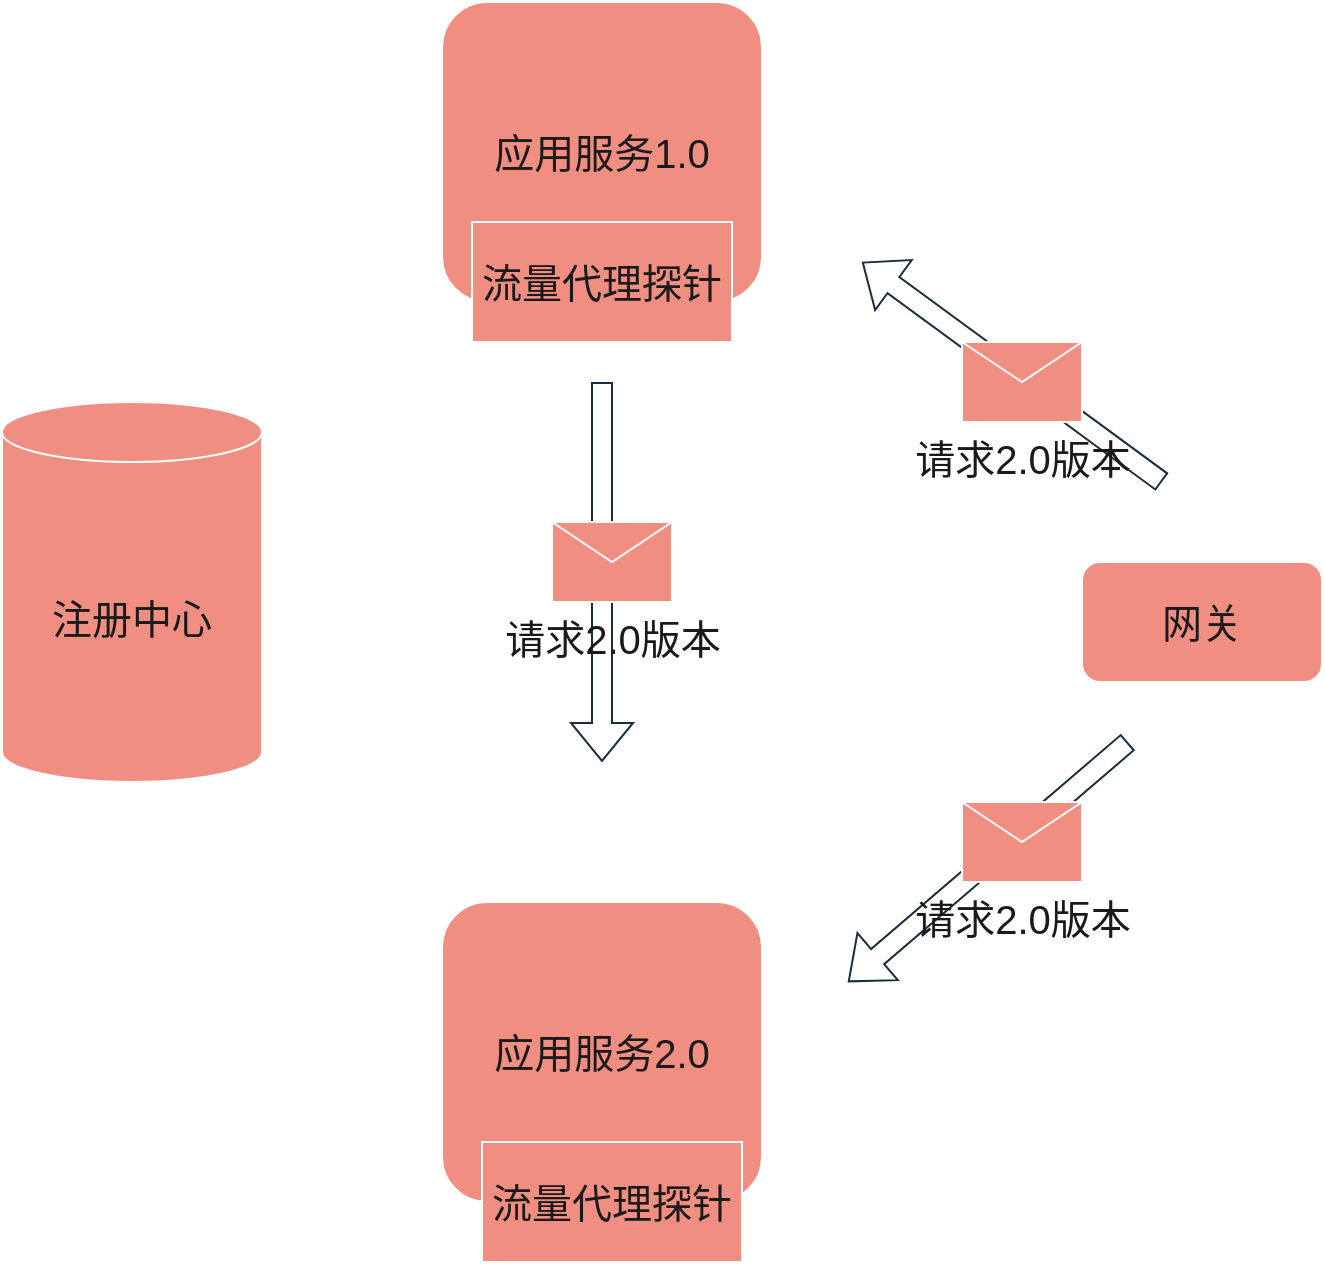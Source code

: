 <mxfile version="24.2.2" type="github">
  <diagram name="第 1 页" id="7Jx2mMv3sMBKx3pkTRuc">
    <mxGraphModel dx="2876" dy="1066" grid="1" gridSize="10" guides="1" tooltips="1" connect="1" arrows="1" fold="1" page="1" pageScale="1" pageWidth="827" pageHeight="1169" math="0" shadow="0">
      <root>
        <mxCell id="0" />
        <mxCell id="1" parent="0" />
        <mxCell id="hwdEK5ECp7bkSCBb9X3i-2" value="&lt;font style=&quot;font-size: 20px;&quot;&gt;应用服务1.0&lt;/font&gt;" style="rounded=1;whiteSpace=wrap;html=1;labelBackgroundColor=none;fillColor=#F08E81;strokeColor=#FFFFFF;fontColor=#1A1A1A;" vertex="1" parent="1">
          <mxGeometry x="140" y="40" width="160" height="150" as="geometry" />
        </mxCell>
        <mxCell id="hwdEK5ECp7bkSCBb9X3i-3" value="&lt;font style=&quot;font-size: 20px;&quot;&gt;流量代理探针&lt;/font&gt;" style="rounded=0;whiteSpace=wrap;html=1;labelBackgroundColor=none;fillColor=#F08E81;strokeColor=#FFFFFF;fontColor=#1A1A1A;" vertex="1" parent="1">
          <mxGeometry x="155" y="150" width="130" height="60" as="geometry" />
        </mxCell>
        <mxCell id="hwdEK5ECp7bkSCBb9X3i-4" value="&lt;font style=&quot;font-size: 20px;&quot;&gt;应用服务2.0&lt;/font&gt;" style="rounded=1;whiteSpace=wrap;html=1;labelBackgroundColor=none;fillColor=#F08E81;strokeColor=#FFFFFF;fontColor=#1A1A1A;" vertex="1" parent="1">
          <mxGeometry x="140" y="490" width="160" height="150" as="geometry" />
        </mxCell>
        <mxCell id="hwdEK5ECp7bkSCBb9X3i-5" value="&lt;font style=&quot;font-size: 20px;&quot;&gt;流量代理探针&lt;/font&gt;" style="rounded=0;whiteSpace=wrap;html=1;labelBackgroundColor=none;fillColor=#F08E81;strokeColor=#FFFFFF;fontColor=#1A1A1A;" vertex="1" parent="1">
          <mxGeometry x="160" y="610" width="130" height="60" as="geometry" />
        </mxCell>
        <mxCell id="hwdEK5ECp7bkSCBb9X3i-7" value="&lt;font style=&quot;font-size: 20px;&quot;&gt;注册中心&lt;/font&gt;" style="shape=cylinder3;whiteSpace=wrap;html=1;boundedLbl=1;backgroundOutline=1;size=15;labelBackgroundColor=none;fillColor=#F08E81;strokeColor=#FFFFFF;fontColor=#1A1A1A;" vertex="1" parent="1">
          <mxGeometry x="-80" y="240" width="130" height="190" as="geometry" />
        </mxCell>
        <mxCell id="hwdEK5ECp7bkSCBb9X3i-8" value="&lt;font style=&quot;font-size: 20px;&quot;&gt;网关&lt;/font&gt;" style="rounded=1;whiteSpace=wrap;html=1;labelBackgroundColor=none;fillColor=#F08E81;strokeColor=#FFFFFF;fontColor=#1A1A1A;" vertex="1" parent="1">
          <mxGeometry x="460" y="320" width="120" height="60" as="geometry" />
        </mxCell>
        <mxCell id="hwdEK5ECp7bkSCBb9X3i-9" value="" style="shape=flexArrow;endArrow=classic;html=1;rounded=0;labelBackgroundColor=none;strokeColor=#182E3E;fontColor=default;" edge="1" parent="1">
          <mxGeometry width="50" height="50" relative="1" as="geometry">
            <mxPoint x="500" y="280" as="sourcePoint" />
            <mxPoint x="350" y="170" as="targetPoint" />
          </mxGeometry>
        </mxCell>
        <mxCell id="hwdEK5ECp7bkSCBb9X3i-10" value="&lt;font style=&quot;font-size: 20px;&quot;&gt;请求2.0版本&lt;/font&gt;" style="shape=message;html=1;html=1;outlineConnect=0;labelPosition=center;verticalLabelPosition=bottom;align=center;verticalAlign=top;labelBackgroundColor=none;fillColor=#F08E81;strokeColor=#FFFFFF;fontColor=#1A1A1A;" vertex="1" parent="1">
          <mxGeometry x="400" y="210" width="60" height="40" as="geometry" />
        </mxCell>
        <mxCell id="hwdEK5ECp7bkSCBb9X3i-12" value="" style="shape=flexArrow;endArrow=classic;html=1;rounded=0;labelBackgroundColor=none;strokeColor=#182E3E;fontColor=default;" edge="1" parent="1">
          <mxGeometry width="50" height="50" relative="1" as="geometry">
            <mxPoint x="483" y="410" as="sourcePoint" />
            <mxPoint x="343" y="530" as="targetPoint" />
          </mxGeometry>
        </mxCell>
        <mxCell id="hwdEK5ECp7bkSCBb9X3i-11" value="&lt;font style=&quot;font-size: 20px;&quot;&gt;请求2.0版本&lt;/font&gt;" style="shape=message;html=1;html=1;outlineConnect=0;labelPosition=center;verticalLabelPosition=bottom;align=center;verticalAlign=top;labelBackgroundColor=none;fillColor=#F08E81;strokeColor=#FFFFFF;fontColor=#1A1A1A;" vertex="1" parent="1">
          <mxGeometry x="400" y="440" width="60" height="40" as="geometry" />
        </mxCell>
        <mxCell id="hwdEK5ECp7bkSCBb9X3i-24" value="" style="shape=flexArrow;endArrow=classic;html=1;rounded=0;labelBackgroundColor=none;strokeColor=#182E3E;fontColor=default;" edge="1" parent="1">
          <mxGeometry width="50" height="50" relative="1" as="geometry">
            <mxPoint x="220" y="230" as="sourcePoint" />
            <mxPoint x="220" y="420" as="targetPoint" />
          </mxGeometry>
        </mxCell>
        <mxCell id="hwdEK5ECp7bkSCBb9X3i-18" value="&lt;font style=&quot;font-size: 20px;&quot;&gt;请求2.0版本&lt;/font&gt;" style="shape=message;html=1;html=1;outlineConnect=0;labelPosition=center;verticalLabelPosition=bottom;align=center;verticalAlign=top;labelBackgroundColor=none;fillColor=#F08E81;strokeColor=#FFFFFF;fontColor=#1A1A1A;" vertex="1" parent="1">
          <mxGeometry x="195" y="300" width="60" height="40" as="geometry" />
        </mxCell>
      </root>
    </mxGraphModel>
  </diagram>
</mxfile>
